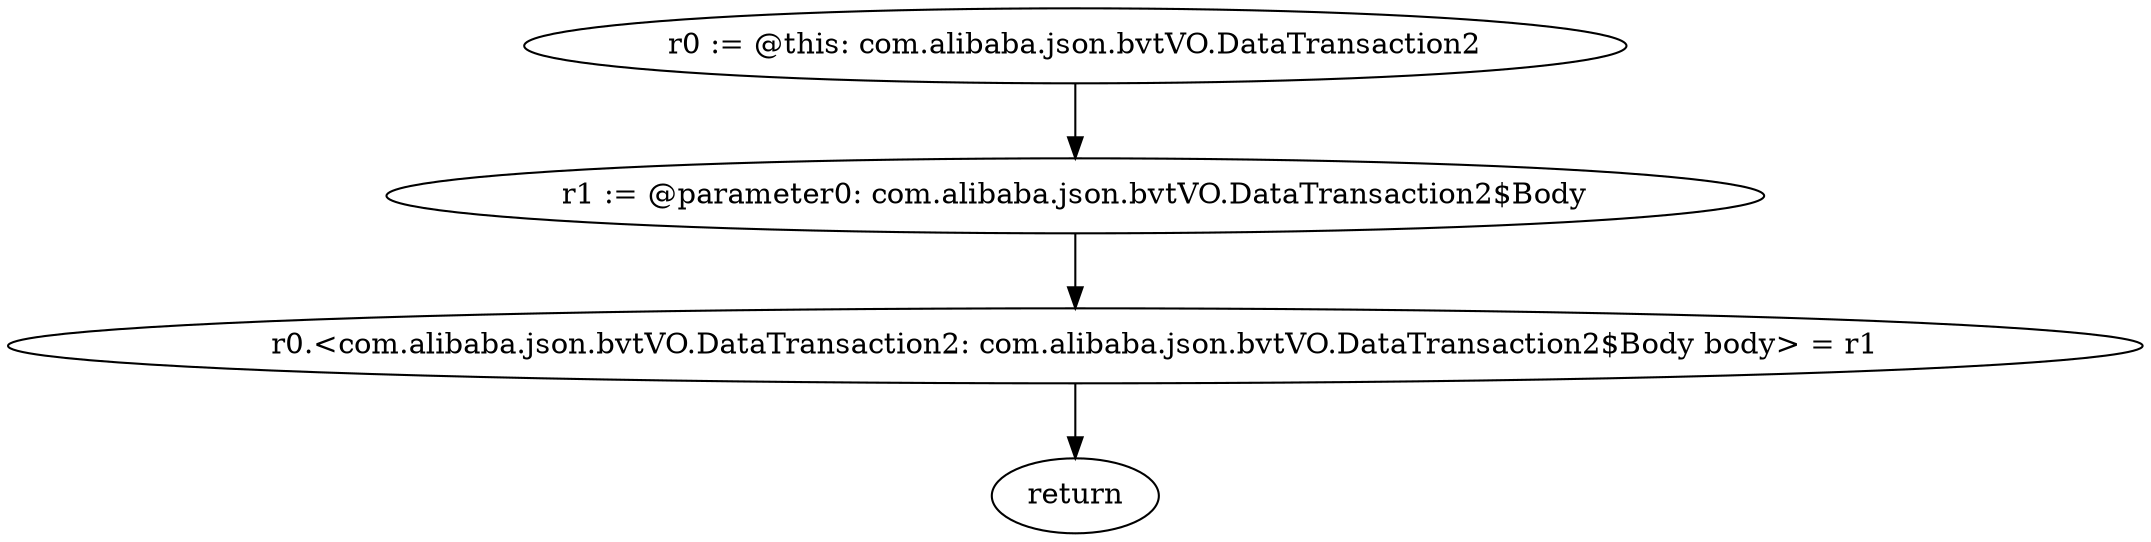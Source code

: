 digraph "unitGraph" {
    "r0 := @this: com.alibaba.json.bvtVO.DataTransaction2"
    "r1 := @parameter0: com.alibaba.json.bvtVO.DataTransaction2$Body"
    "r0.<com.alibaba.json.bvtVO.DataTransaction2: com.alibaba.json.bvtVO.DataTransaction2$Body body> = r1"
    "return"
    "r0 := @this: com.alibaba.json.bvtVO.DataTransaction2"->"r1 := @parameter0: com.alibaba.json.bvtVO.DataTransaction2$Body";
    "r1 := @parameter0: com.alibaba.json.bvtVO.DataTransaction2$Body"->"r0.<com.alibaba.json.bvtVO.DataTransaction2: com.alibaba.json.bvtVO.DataTransaction2$Body body> = r1";
    "r0.<com.alibaba.json.bvtVO.DataTransaction2: com.alibaba.json.bvtVO.DataTransaction2$Body body> = r1"->"return";
}
